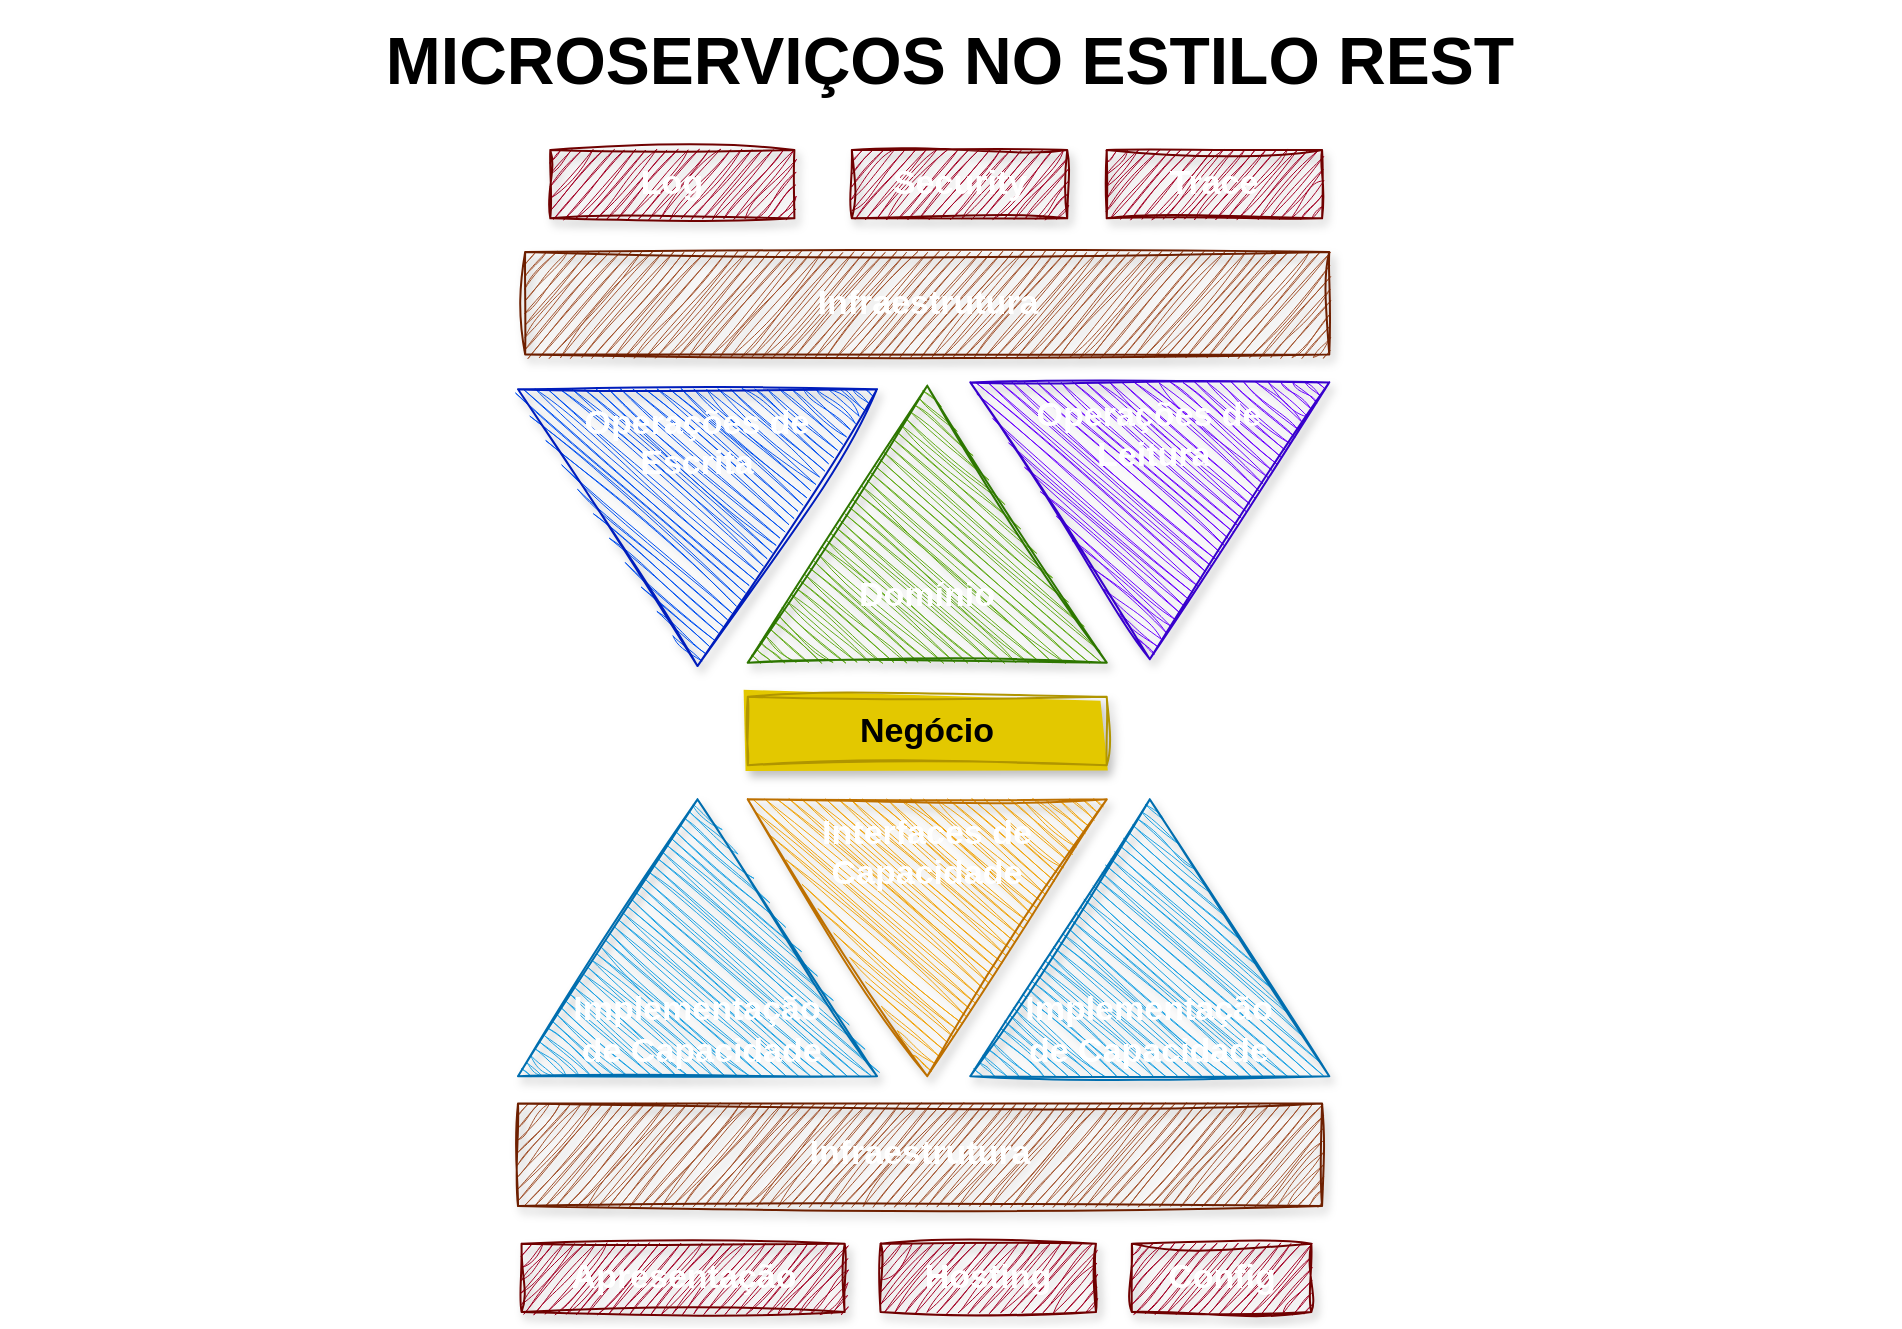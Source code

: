 <mxfile version="21.3.7" type="device" pages="3">
  <diagram id="ENg0h1NTWYW-15PJetn-" name="Comeco">
    <mxGraphModel dx="-3181" dy="688" grid="0" gridSize="10" guides="1" tooltips="1" connect="1" arrows="1" fold="1" page="0" pageScale="1" pageWidth="1169" pageHeight="827" math="0" shadow="0">
      <root>
        <mxCell id="0" />
        <mxCell id="1" parent="0" />
        <mxCell id="_TaeJwtCWB_OS6Gy4rhX-1" value="" style="group;fontSize=17;" connectable="0" vertex="1" parent="1">
          <mxGeometry x="4962" y="169" width="420" height="581" as="geometry" />
        </mxCell>
        <mxCell id="_TaeJwtCWB_OS6Gy4rhX-2" value="Hosting" style="rounded=0;whiteSpace=wrap;html=1;sketch=1;curveFitting=1;jiggle=2;shadow=1;fillColor=#a20025;fontColor=#ffffff;strokeColor=#6F0000;container=0;fontStyle=1;fontSize=17;" vertex="1" parent="_TaeJwtCWB_OS6Gy4rhX-1">
          <mxGeometry x="181.282" y="546.824" width="107.692" height="34.176" as="geometry" />
        </mxCell>
        <mxCell id="_TaeJwtCWB_OS6Gy4rhX-3" value="Config" style="rounded=0;whiteSpace=wrap;html=1;sketch=1;curveFitting=1;jiggle=2;shadow=1;fillColor=#a20025;fontColor=#ffffff;strokeColor=#6F0000;container=0;fontStyle=1;fontSize=17;" vertex="1" parent="_TaeJwtCWB_OS6Gy4rhX-1">
          <mxGeometry x="306.923" y="546.824" width="89.744" height="34.176" as="geometry" />
        </mxCell>
        <mxCell id="_TaeJwtCWB_OS6Gy4rhX-4" value="Domínio&lt;br style=&quot;font-size: 17px;&quot;&gt;&lt;br style=&quot;font-size: 17px;&quot;&gt;" style="triangle;whiteSpace=wrap;html=1;direction=north;rotation=0;verticalAlign=bottom;sketch=1;curveFitting=1;jiggle=2;shadow=1;fillColor=#60a917;fontColor=#ffffff;strokeColor=#2D7600;container=0;fontStyle=1;fontSize=17;" vertex="1" parent="_TaeJwtCWB_OS6Gy4rhX-1">
          <mxGeometry x="114.872" y="117.909" width="179.487" height="138.415" as="geometry" />
        </mxCell>
        <mxCell id="_TaeJwtCWB_OS6Gy4rhX-5" value="&lt;div&gt;Operações de&lt;/div&gt;&lt;div&gt;&amp;nbsp;Leitura&lt;/div&gt;" style="triangle;whiteSpace=wrap;html=1;direction=south;rotation=0;verticalAlign=top;sketch=1;curveFitting=1;jiggle=2;shadow=1;fillColor=#6a00ff;fontColor=#ffffff;strokeColor=#3700CC;container=0;fontStyle=1;fontSize=17;" vertex="1" parent="_TaeJwtCWB_OS6Gy4rhX-1">
          <mxGeometry x="226.154" y="116.2" width="179.487" height="138.415" as="geometry" />
        </mxCell>
        <mxCell id="_TaeJwtCWB_OS6Gy4rhX-6" value="&lt;div&gt;Operações de &lt;br&gt;&lt;/div&gt;&lt;div&gt;Escrita&lt;/div&gt;" style="triangle;whiteSpace=wrap;html=1;direction=south;rotation=0;verticalAlign=top;sketch=1;curveFitting=1;jiggle=2;shadow=1;fillColor=#0050ef;fontColor=#ffffff;strokeColor=#001DBC;container=0;fontStyle=1;fontSize=17;" vertex="1" parent="_TaeJwtCWB_OS6Gy4rhX-1">
          <mxGeometry y="119.618" width="179.487" height="138.415" as="geometry" />
        </mxCell>
        <mxCell id="_TaeJwtCWB_OS6Gy4rhX-7" value="Interfaces de Capacidade" style="triangle;whiteSpace=wrap;html=1;direction=south;rotation=0;verticalAlign=top;sketch=1;curveFitting=1;jiggle=2;shadow=1;fillColor=#f0a30a;fontColor=#FFFFFF;strokeColor=#BD7000;container=0;fontStyle=1;fontSize=17;" vertex="1" parent="_TaeJwtCWB_OS6Gy4rhX-1">
          <mxGeometry x="114.872" y="324.676" width="179.487" height="138.415" as="geometry" />
        </mxCell>
        <mxCell id="_TaeJwtCWB_OS6Gy4rhX-8" value="Implementação &lt;br style=&quot;font-size: 17px;&quot;&gt;de Capacidade" style="triangle;whiteSpace=wrap;html=1;direction=north;rotation=0;verticalAlign=bottom;fontSize=17;sketch=1;curveFitting=1;jiggle=2;shadow=1;fillColor=#1ba1e2;fontColor=#ffffff;strokeColor=#006EAF;container=0;fontStyle=1" vertex="1" parent="_TaeJwtCWB_OS6Gy4rhX-1">
          <mxGeometry x="226.154" y="324.676" width="179.487" height="138.415" as="geometry" />
        </mxCell>
        <mxCell id="_TaeJwtCWB_OS6Gy4rhX-9" value="Implementação&lt;br style=&quot;font-size: 17px;&quot;&gt;&amp;nbsp;de Capacidade" style="triangle;whiteSpace=wrap;html=1;direction=north;rotation=0;verticalAlign=bottom;fontSize=17;sketch=1;curveFitting=1;jiggle=2;shadow=1;fillColor=#1ba1e2;fontColor=#ffffff;strokeColor=#006EAF;container=0;fontStyle=1" vertex="1" parent="_TaeJwtCWB_OS6Gy4rhX-1">
          <mxGeometry y="324.676" width="179.487" height="138.415" as="geometry" />
        </mxCell>
        <mxCell id="_TaeJwtCWB_OS6Gy4rhX-10" value="Infraestrutura" style="rounded=0;whiteSpace=wrap;html=1;sketch=1;curveFitting=1;jiggle=2;shadow=1;fillColor=#a0522d;fontColor=#ffffff;strokeColor=#6D1F00;container=0;fontStyle=1;fontSize=17;" vertex="1" parent="_TaeJwtCWB_OS6Gy4rhX-1">
          <mxGeometry y="476.762" width="402.051" height="51.265" as="geometry" />
        </mxCell>
        <mxCell id="_TaeJwtCWB_OS6Gy4rhX-11" value="Apresentação" style="rounded=0;whiteSpace=wrap;html=1;sketch=1;curveFitting=1;jiggle=2;shadow=1;fillColor=#a20025;strokeColor=#6F0000;container=0;fontColor=#ffffff;fontStyle=1;fontSize=17;" vertex="1" parent="_TaeJwtCWB_OS6Gy4rhX-1">
          <mxGeometry x="1.795" y="546.824" width="161.538" height="34.176" as="geometry" />
        </mxCell>
        <mxCell id="_TaeJwtCWB_OS6Gy4rhX-12" value="Negócio" style="rounded=0;whiteSpace=wrap;html=1;sketch=1;curveFitting=1;jiggle=2;shadow=1;fillColor=#e3c800;fontColor=#000000;strokeColor=#B09500;container=0;fillStyle=solid;fontStyle=1;fontSize=17;" vertex="1" parent="_TaeJwtCWB_OS6Gy4rhX-1">
          <mxGeometry x="114.872" y="273.412" width="179.487" height="34.176" as="geometry" />
        </mxCell>
        <mxCell id="_TaeJwtCWB_OS6Gy4rhX-13" value="Log" style="rounded=0;whiteSpace=wrap;html=1;sketch=1;curveFitting=1;jiggle=2;shadow=1;fillColor=#a20025;fontColor=#ffffff;strokeColor=#6F0000;container=0;fontStyle=1;fontSize=17;" vertex="1" parent="_TaeJwtCWB_OS6Gy4rhX-1">
          <mxGeometry x="16.154" width="122.051" height="34.176" as="geometry" />
        </mxCell>
        <mxCell id="_TaeJwtCWB_OS6Gy4rhX-14" value="Security" style="rounded=0;whiteSpace=wrap;html=1;sketch=1;curveFitting=1;jiggle=2;shadow=1;fillColor=#a20025;fontColor=#ffffff;strokeColor=#6F0000;container=0;fontStyle=1;fontSize=17;" vertex="1" parent="_TaeJwtCWB_OS6Gy4rhX-1">
          <mxGeometry x="166.923" width="107.692" height="34.176" as="geometry" />
        </mxCell>
        <mxCell id="_TaeJwtCWB_OS6Gy4rhX-15" value="Trace" style="rounded=0;whiteSpace=wrap;html=1;sketch=1;curveFitting=1;jiggle=2;shadow=1;fillColor=#a20025;fontColor=#ffffff;strokeColor=#6F0000;container=0;fontStyle=1;fontSize=17;" vertex="1" parent="_TaeJwtCWB_OS6Gy4rhX-1">
          <mxGeometry x="294.358" width="107.692" height="34.176" as="geometry" />
        </mxCell>
        <mxCell id="_TaeJwtCWB_OS6Gy4rhX-16" value="Infraestrutura" style="rounded=0;whiteSpace=wrap;html=1;sketch=1;curveFitting=1;jiggle=2;shadow=1;fillColor=#a0522d;fontColor=#ffffff;strokeColor=#6D1F00;container=0;fontStyle=1;fontSize=17;" vertex="1" parent="_TaeJwtCWB_OS6Gy4rhX-1">
          <mxGeometry x="3.589" y="51.005" width="402.051" height="51.265" as="geometry" />
        </mxCell>
        <mxCell id="_TaeJwtCWB_OS6Gy4rhX-17" value="MICROSERVIÇOS NO ESTILO REST" style="text;html=1;strokeColor=none;fillColor=none;align=center;verticalAlign=middle;whiteSpace=wrap;rounded=0;fontSize=33;fontStyle=1" vertex="1" parent="1">
          <mxGeometry x="4703" y="94" width="950" height="60" as="geometry" />
        </mxCell>
      </root>
    </mxGraphModel>
  </diagram>
  <diagram id="dsohBKo4q0qtYsSsjdRQ" name="Solução">
    <mxGraphModel dx="1372" dy="774" grid="0" gridSize="10" guides="1" tooltips="1" connect="1" arrows="1" fold="1" page="1" pageScale="1" pageWidth="1169" pageHeight="827" math="0" shadow="0">
      <root>
        <mxCell id="0" />
        <mxCell id="1" parent="0" />
        <mxCell id="vSUxjVkxewNvmduJzYRM-4" value="Repassa" style="edgeStyle=none;curved=1;rounded=0;orthogonalLoop=1;jettySize=auto;html=1;entryX=0.5;entryY=0;entryDx=0;entryDy=0;fontSize=12;startSize=8;endSize=8;exitX=0.5;exitY=1;exitDx=0;exitDy=0;shadow=1;fillColor=#e1d5e7;strokeColor=#9673a6;fontColor=#FFFFFF;fontStyle=1;sketch=1;curveFitting=1;jiggle=2;dashed=1;" parent="1" source="vSUxjVkxewNvmduJzYRM-1" target="vSUxjVkxewNvmduJzYRM-3" edge="1">
          <mxGeometry x="0.056" y="28" relative="1" as="geometry">
            <Array as="points">
              <mxPoint x="900" y="519" />
              <mxPoint x="920" y="574" />
            </Array>
            <mxPoint as="offset" />
          </mxGeometry>
        </mxCell>
        <mxCell id="vSUxjVkxewNvmduJzYRM-7" value="Repassa" style="edgeStyle=none;curved=1;rounded=0;orthogonalLoop=1;jettySize=auto;html=1;fontSize=12;startSize=8;endSize=8;shadow=1;fillColor=#e1d5e7;strokeColor=#9673a6;fontColor=#FFFFFF;fontStyle=1;sketch=1;curveFitting=1;jiggle=2;dashed=1;" parent="1" source="vSUxjVkxewNvmduJzYRM-1" target="vSUxjVkxewNvmduJzYRM-6" edge="1">
          <mxGeometry x="0.075" y="-24" relative="1" as="geometry">
            <mxPoint as="offset" />
          </mxGeometry>
        </mxCell>
        <mxCell id="vSUxjVkxewNvmduJzYRM-1" value="Proxy&lt;br&gt;Reverso" style="rounded=0;whiteSpace=wrap;html=1;fontSize=16;shadow=1;fillColor=#ffe6cc;strokeColor=#d79b00;fontColor=#000000;" parent="1" vertex="1">
          <mxGeometry x="817" y="397" width="120" height="60" as="geometry" />
        </mxCell>
        <mxCell id="vSUxjVkxewNvmduJzYRM-5" value="Atualiza" style="edgeStyle=none;curved=1;rounded=0;orthogonalLoop=1;jettySize=auto;html=1;entryX=0;entryY=0.5;entryDx=0;entryDy=0;fontSize=12;startSize=8;endSize=8;shadow=1;fillColor=#e1d5e7;strokeColor=#9673a6;fontColor=#FFFFFF;fontStyle=1;sketch=1;curveFitting=1;jiggle=2;dashed=1;" parent="1" source="vSUxjVkxewNvmduJzYRM-2" target="vSUxjVkxewNvmduJzYRM-3" edge="1">
          <mxGeometry relative="1" as="geometry">
            <Array as="points">
              <mxPoint x="721" y="651" />
            </Array>
          </mxGeometry>
        </mxCell>
        <mxCell id="vSUxjVkxewNvmduJzYRM-2" value="Stock&lt;br&gt;&amp;lt;&amp;lt;ms&amp;gt;&amp;gt;" style="rounded=0;whiteSpace=wrap;html=1;fontSize=16;shadow=1;fillColor=#008a00;strokeColor=#005700;fontColor=#ffffff;" parent="1" vertex="1">
          <mxGeometry x="580" y="724" width="120" height="60" as="geometry" />
        </mxCell>
        <mxCell id="vSUxjVkxewNvmduJzYRM-3" value="Catalog&lt;br&gt;&amp;lt;&amp;lt;ms&amp;gt;&amp;gt;" style="rounded=0;whiteSpace=wrap;html=1;fontSize=16;shadow=1;fillColor=#008a00;strokeColor=#005700;fontColor=#ffffff;" parent="1" vertex="1">
          <mxGeometry x="865" y="640" width="120" height="60" as="geometry" />
        </mxCell>
        <mxCell id="vSUxjVkxewNvmduJzYRM-8" value="Atualiza" style="edgeStyle=none;curved=1;rounded=0;orthogonalLoop=1;jettySize=auto;html=1;exitX=0.5;exitY=1;exitDx=0;exitDy=0;fontSize=12;startSize=8;endSize=8;entryX=0.025;entryY=0.633;entryDx=0;entryDy=0;entryPerimeter=0;shadow=1;fillColor=#e1d5e7;strokeColor=#9673a6;fontColor=#FFFFFF;fontStyle=1;sketch=1;curveFitting=1;jiggle=2;dashed=1;" parent="1" source="vSUxjVkxewNvmduJzYRM-6" target="vSUxjVkxewNvmduJzYRM-2" edge="1">
          <mxGeometry x="-0.069" y="-16" relative="1" as="geometry">
            <Array as="points">
              <mxPoint x="519" y="731" />
            </Array>
            <mxPoint as="offset" />
          </mxGeometry>
        </mxCell>
        <mxCell id="vSUxjVkxewNvmduJzYRM-14" value="Solicita&lt;br&gt;&lt;br&gt;Confirma" style="edgeStyle=none;curved=1;rounded=0;orthogonalLoop=1;jettySize=auto;html=1;entryX=1;entryY=0.5;entryDx=0;entryDy=0;fontSize=12;startSize=8;endSize=8;startArrow=classic;startFill=1;dashed=1;shadow=1;fillColor=#e1d5e7;strokeColor=#9673a6;fontColor=#FFFFFF;fontStyle=1;sketch=1;curveFitting=1;jiggle=2;" parent="1" source="vSUxjVkxewNvmduJzYRM-6" target="vSUxjVkxewNvmduJzYRM-12" edge="1">
          <mxGeometry x="0.157" relative="1" as="geometry">
            <mxPoint as="offset" />
          </mxGeometry>
        </mxCell>
        <mxCell id="vSUxjVkxewNvmduJzYRM-6" value="Sales&lt;br&gt;&amp;lt;&amp;lt;ms&amp;gt;&amp;gt;" style="rounded=0;whiteSpace=wrap;html=1;fontSize=16;shadow=1;fillColor=#008a00;strokeColor=#005700;fontColor=#ffffff;" parent="1" vertex="1">
          <mxGeometry x="498" y="397" width="120" height="60" as="geometry" />
        </mxCell>
        <mxCell id="vSUxjVkxewNvmduJzYRM-12" value="Payment&lt;br&gt;&amp;lt;&amp;lt;ms&amp;gt;&amp;gt;" style="rounded=0;whiteSpace=wrap;html=1;fontSize=16;shadow=1;fillColor=#008a00;strokeColor=#005700;fontColor=#ffffff;" parent="1" vertex="1">
          <mxGeometry x="155" y="397" width="120" height="60" as="geometry" />
        </mxCell>
        <mxCell id="vSUxjVkxewNvmduJzYRM-16" value="Consome" style="edgeStyle=none;curved=1;rounded=0;orthogonalLoop=1;jettySize=auto;html=1;exitX=0.5;exitY=1;exitDx=0;exitDy=0;entryX=0.5;entryY=0;entryDx=0;entryDy=0;fontSize=12;startSize=8;endSize=8;startArrow=classic;startFill=1;fillColor=#e1d5e7;strokeColor=#9673a6;fontColor=#FFFFFF;fontStyle=1;shadow=1;sketch=1;curveFitting=1;jiggle=2;" parent="1" source="vSUxjVkxewNvmduJzYRM-15" target="vSUxjVkxewNvmduJzYRM-1" edge="1">
          <mxGeometry relative="1" as="geometry" />
        </mxCell>
        <mxCell id="vSUxjVkxewNvmduJzYRM-15" value="Aplicação&lt;br&gt;&amp;lt;&amp;lt;frontend&amp;gt;&amp;gt;" style="rounded=0;whiteSpace=wrap;html=1;fontSize=16;shadow=1;fillColor=#0050ef;strokeColor=#001DBC;fontColor=#ffffff;" parent="1" vertex="1">
          <mxGeometry x="817" y="244" width="120" height="60" as="geometry" />
        </mxCell>
        <mxCell id="vSUxjVkxewNvmduJzYRM-9" value="" style="shape=cylinder3;whiteSpace=wrap;html=1;boundedLbl=1;backgroundOutline=1;size=15;fontSize=16;shadow=1;fillColor=#60a917;strokeColor=#2D7600;fontColor=#ffffff;" parent="1" vertex="1">
          <mxGeometry x="958" y="675" width="43" height="51" as="geometry" />
        </mxCell>
        <mxCell id="vSUxjVkxewNvmduJzYRM-10" value="" style="shape=cylinder3;whiteSpace=wrap;html=1;boundedLbl=1;backgroundOutline=1;size=15;fontSize=16;shadow=1;fillColor=#60a917;strokeColor=#2D7600;fontColor=#ffffff;" parent="1" vertex="1">
          <mxGeometry x="672" y="751" width="39" height="50" as="geometry" />
        </mxCell>
        <mxCell id="vSUxjVkxewNvmduJzYRM-11" value="" style="shape=cylinder3;whiteSpace=wrap;html=1;boundedLbl=1;backgroundOutline=1;size=15;fontSize=16;shadow=1;fillColor=#60a917;strokeColor=#2D7600;fontColor=#ffffff;" parent="1" vertex="1">
          <mxGeometry x="590" y="428" width="35" height="47" as="geometry" />
        </mxCell>
        <mxCell id="vSUxjVkxewNvmduJzYRM-13" value="" style="shape=cylinder3;whiteSpace=wrap;html=1;boundedLbl=1;backgroundOutline=1;size=15;fontSize=16;shadow=1;fillColor=#60a917;strokeColor=#2D7600;fontColor=#ffffff;" parent="1" vertex="1">
          <mxGeometry x="142" y="426" width="34" height="51" as="geometry" />
        </mxCell>
        <mxCell id="vSUxjVkxewNvmduJzYRM-20" value="Exposição de APIs" style="shape=callout;whiteSpace=wrap;html=1;perimeter=calloutPerimeter;fontSize=16;position2=0;fillColor=#FFFFCC;strokeColor=default;fontColor=#000000;" parent="1" vertex="1">
          <mxGeometry x="925" y="338" width="142" height="80" as="geometry" />
        </mxCell>
        <mxCell id="vSUxjVkxewNvmduJzYRM-21" value="Gerenciamento de Dados" style="shape=callout;whiteSpace=wrap;html=1;perimeter=calloutPerimeter;fontSize=16;position2=0;fillColor=#FFFFCC;strokeColor=default;fontColor=#000000;" parent="1" vertex="1">
          <mxGeometry x="993" y="607" width="142" height="80" as="geometry" />
        </mxCell>
        <mxCell id="vSUxjVkxewNvmduJzYRM-22" value="Descoberta de Serviços" style="shape=callout;whiteSpace=wrap;html=1;perimeter=calloutPerimeter;fontSize=16;position2=0.24;fillColor=#FFFFCC;strokeColor=default;fontColor=#000000;" parent="1" vertex="1">
          <mxGeometry x="558" y="644" width="142" height="82" as="geometry" />
        </mxCell>
        <mxCell id="vSUxjVkxewNvmduJzYRM-24" value="&lt;h1&gt;Escala em Nível de Solução&lt;/h1&gt;&lt;p&gt;- Separação entre APIs pública e privada&lt;/p&gt;&lt;p&gt;- Separação das bases de dados&lt;/p&gt;&lt;p&gt;- Descoberta de serviços:&lt;/p&gt;&lt;p&gt;&lt;span style=&quot;white-space: pre;&quot;&gt;&#x9;&lt;/span&gt;Torna-se necessário, pois as capacidades estão distribuídas&lt;br&gt;&lt;/p&gt;&lt;p&gt;- Serviços sem estado, dependem de uma base de dados&lt;/p&gt;" style="text;html=1;strokeColor=none;fillColor=none;spacing=5;spacingTop=-20;whiteSpace=wrap;overflow=hidden;rounded=0;fontSize=16;" parent="1" vertex="1">
          <mxGeometry x="42" y="43" width="439" height="328" as="geometry" />
        </mxCell>
      </root>
    </mxGraphModel>
  </diagram>
  <diagram name="Aplicação" id="Pyh75V-ATdoHaMFAmh5D">
    <mxGraphModel dx="2435" dy="1542" grid="0" gridSize="10" guides="1" tooltips="1" connect="1" arrows="1" fold="1" page="1" pageScale="1" pageWidth="1169" pageHeight="827" math="0" shadow="0">
      <root>
        <mxCell id="0" />
        <mxCell id="1" parent="0" />
        <mxCell id="ke3H5Jl4f5g-csK0ggJ8-11" style="edgeStyle=none;curved=1;rounded=0;orthogonalLoop=1;jettySize=auto;html=1;exitX=0.5;exitY=1;exitDx=0;exitDy=0;fontSize=12;startSize=8;endSize=8;shadow=1;sketch=1;curveFitting=1;jiggle=2;fontColor=#000000;" parent="1" source="ke3H5Jl4f5g-csK0ggJ8-2" target="ke3H5Jl4f5g-csK0ggJ8-4" edge="1">
          <mxGeometry relative="1" as="geometry" />
        </mxCell>
        <mxCell id="ke3H5Jl4f5g-csK0ggJ8-2" value="Stock API&lt;br&gt;&amp;lt;&amp;lt;estado&amp;gt;&amp;gt;" style="rounded=0;whiteSpace=wrap;html=1;fontSize=16;sketch=1;curveFitting=1;jiggle=2;shadow=1;fillColor=#f8cecc;strokeColor=#b85450;fillStyle=solid;fontColor=#000000;" parent="1" vertex="1">
          <mxGeometry x="-430" y="-410" width="120" height="60" as="geometry" />
        </mxCell>
        <mxCell id="ke3H5Jl4f5g-csK0ggJ8-17" style="edgeStyle=none;curved=1;rounded=0;orthogonalLoop=1;jettySize=auto;html=1;exitX=1;exitY=0.5;exitDx=0;exitDy=0;exitPerimeter=0;fontSize=12;startSize=8;endSize=8;shadow=1;sketch=1;curveFitting=1;jiggle=2;fontColor=#000000;" parent="1" source="ke3H5Jl4f5g-csK0ggJ8-4" target="ke3H5Jl4f5g-csK0ggJ8-15" edge="1">
          <mxGeometry relative="1" as="geometry">
            <Array as="points">
              <mxPoint x="-278.5" y="-234" />
            </Array>
          </mxGeometry>
        </mxCell>
        <mxCell id="ke3H5Jl4f5g-csK0ggJ8-4" value="Base de Estado" style="shape=cylinder3;whiteSpace=wrap;html=1;boundedLbl=1;backgroundOutline=1;size=15;fontSize=16;sketch=1;curveFitting=1;jiggle=2;shadow=1;fillColor=#ffe6cc;strokeColor=#d79b00;fillStyle=solid;fontColor=#000000;" parent="1" vertex="1">
          <mxGeometry x="-413.5" y="-303" width="87" height="80" as="geometry" />
        </mxCell>
        <mxCell id="ke3H5Jl4f5g-csK0ggJ8-13" style="edgeStyle=none;curved=1;rounded=0;orthogonalLoop=1;jettySize=auto;html=1;exitX=0.5;exitY=1;exitDx=0;exitDy=0;fontSize=12;startSize=8;endSize=8;shadow=1;sketch=1;curveFitting=1;jiggle=2;fontColor=#000000;" parent="1" source="ke3H5Jl4f5g-csK0ggJ8-14" target="ke3H5Jl4f5g-csK0ggJ8-15" edge="1">
          <mxGeometry relative="1" as="geometry" />
        </mxCell>
        <mxCell id="ke3H5Jl4f5g-csK0ggJ8-14" value="Stock API&lt;br&gt;&amp;lt;&amp;lt;consultas&amp;gt;&amp;gt;" style="rounded=0;whiteSpace=wrap;html=1;fontSize=16;sketch=1;curveFitting=1;jiggle=2;shadow=1;fillColor=#e1d5e7;strokeColor=#9673a6;fillStyle=solid;fontColor=#000000;" parent="1" vertex="1">
          <mxGeometry x="-217" y="-408" width="120" height="60" as="geometry" />
        </mxCell>
        <mxCell id="ke3H5Jl4f5g-csK0ggJ8-15" value="Base de Consulta" style="shape=cylinder3;whiteSpace=wrap;html=1;boundedLbl=1;backgroundOutline=1;size=15;fontSize=16;sketch=1;curveFitting=1;jiggle=2;shadow=1;fillColor=#fff2cc;strokeColor=#d6b656;fillStyle=solid;fontColor=#000000;" parent="1" vertex="1">
          <mxGeometry x="-199.5" y="-303" width="85" height="80" as="geometry" />
        </mxCell>
        <mxCell id="ke3H5Jl4f5g-csK0ggJ8-23" value="&lt;h1&gt;Escalando Microserviços Estilo REST&lt;/h1&gt;&lt;p style=&quot;font-size: 19px;&quot;&gt;&lt;b style=&quot;&quot;&gt;&lt;font style=&quot;font-size: 19px;&quot;&gt;- Separação de Comandos e Consultas Verticalmente&lt;/font&gt;&lt;/b&gt;&lt;/p&gt;&lt;p style=&quot;font-size: 19px;&quot;&gt;&lt;b&gt;&lt;font style=&quot;font-size: 19px;&quot;&gt;- Separar as APIS de Escrita e Leitura para reduzir a pressão&lt;/font&gt;&lt;/b&gt;&lt;/p&gt;&lt;p style=&quot;font-size: 19px;&quot;&gt;&lt;font style=&quot;font-size: 19px;&quot;&gt;&lt;span style=&quot;&quot;&gt;&lt;span style=&quot;white-space: pre;&quot;&gt;&amp;nbsp;&amp;nbsp;&amp;nbsp;&amp;nbsp;&lt;/span&gt;&lt;/span&gt;- Containers diferentes para verbos de escrita, ex: &lt;br&gt;&lt;span style=&quot;&quot;&gt;&lt;span style=&quot;white-space: pre;&quot;&gt;&amp;nbsp;&amp;nbsp;&amp;nbsp;&amp;nbsp;&lt;/span&gt;&lt;/span&gt;&lt;span style=&quot;&quot;&gt;&lt;span style=&quot;white-space: pre;&quot;&gt;&amp;nbsp;&amp;nbsp;&amp;nbsp;&amp;nbsp;&lt;/span&gt;&lt;/span&gt;- POST, PUT, DELETE, PATCH&lt;/font&gt;&lt;/p&gt;&lt;p style=&quot;font-size: 19px;&quot;&gt;&lt;font style=&quot;font-size: 19px;&quot;&gt;&lt;span style=&quot;&quot;&gt;&lt;span style=&quot;white-space: pre;&quot;&gt;&amp;nbsp;&amp;nbsp;&amp;nbsp;&amp;nbsp;&lt;/span&gt;&lt;/span&gt;&lt;span style=&quot;&quot;&gt;&lt;span style=&quot;white-space: pre;&quot;&gt;&amp;nbsp;&amp;nbsp;&amp;nbsp;&amp;nbsp;&lt;/span&gt;&lt;/span&gt;- GET, HEAD&lt;br&gt;&lt;/font&gt;&lt;/p&gt;&lt;p style=&quot;font-size: 19px;&quot;&gt;&lt;b&gt;&lt;font style=&quot;font-size: 19px;&quot;&gt;&lt;span style=&quot;background-color: initial;&quot;&gt;- Separar as bases de bados de estado e consultas&lt;/span&gt;&lt;br&gt;&lt;/font&gt;&lt;/b&gt;&lt;/p&gt;&lt;p style=&quot;font-size: 19px;&quot;&gt;&lt;font style=&quot;font-size: 19px;&quot;&gt;&lt;span style=&quot;&quot;&gt;&lt;span style=&quot;white-space: pre;&quot;&gt;&amp;nbsp;&amp;nbsp;&amp;nbsp;&amp;nbsp;&lt;/span&gt;&lt;/span&gt;- Base de escrita, otimizada para escrita:&lt;/font&gt;&lt;/p&gt;&lt;p style=&quot;font-size: 19px;&quot;&gt;&lt;font style=&quot;font-size: 19px;&quot;&gt;&lt;span style=&quot;white-space: pre;&quot;&gt;&#x9;&lt;/span&gt;- índices limitados por chave de negócio&lt;br&gt;&lt;/font&gt;&lt;/p&gt;&lt;p style=&quot;font-size: 19px;&quot;&gt;&lt;font style=&quot;font-size: 19px;&quot;&gt;&lt;span style=&quot;white-space: pre;&quot;&gt;&#x9;&lt;/span&gt;- particionamento conforme características de negócio&lt;br&gt;&lt;/font&gt;&lt;/p&gt;&lt;p style=&quot;font-size: 19px;&quot;&gt;&lt;font style=&quot;font-size: 19px;&quot;&gt;&lt;span style=&quot;&quot;&gt;&lt;span style=&quot;white-space: pre;&quot;&gt;&amp;nbsp;&amp;nbsp;&amp;nbsp;&amp;nbsp;&lt;/span&gt;&lt;/span&gt;- Base de consulta otimizada para consulta:&lt;br&gt;&lt;/font&gt;&lt;/p&gt;&lt;p style=&quot;font-size: 19px;&quot;&gt;&lt;font style=&quot;font-size: 19px;&quot;&gt;&lt;span style=&quot;white-space: pre;&quot;&gt;&#x9;&lt;/span&gt;- muitos indíces&lt;br&gt;&lt;/font&gt;&lt;/p&gt;&lt;p style=&quot;font-size: 19px;&quot;&gt;&lt;font style=&quot;font-size: 19px;&quot;&gt;&lt;span style=&quot;white-space: pre;&quot;&gt;&#x9;&lt;/span&gt;- cache aumentados&lt;br&gt;&lt;/font&gt;&lt;/p&gt;&lt;p style=&quot;font-size: 19px;&quot;&gt;&lt;font style=&quot;font-size: 19px;&quot;&gt;&lt;span style=&quot;white-space: pre;&quot;&gt;&#x9;&lt;/span&gt;- limite total de registros por consultas (paginação)&lt;br&gt;&lt;/font&gt;&lt;/p&gt;&lt;p style=&quot;border-color: var(--border-color); font-size: 19px;&quot;&gt;&lt;b style=&quot;&quot;&gt;&lt;font style=&quot;font-size: 19px;&quot;&gt;- Escala horizontal&amp;nbsp;&lt;/font&gt;&lt;/b&gt;&lt;/p&gt;&lt;div&gt;&amp;nbsp; &amp;nbsp; - Escrita: CAP, Linearidade, Consenso&lt;br&gt;&amp;nbsp; &amp;nbsp; - Leitura: Indexação, Agregação&lt;br&gt;&amp;nbsp; &amp;nbsp;&amp;nbsp;&lt;/div&gt;" style="text;html=1;strokeColor=none;fillColor=none;spacing=5;spacingTop=-20;whiteSpace=wrap;overflow=hidden;rounded=0;fontSize=16;" parent="1" vertex="1">
          <mxGeometry x="-1119" y="-767" width="595" height="695" as="geometry" />
        </mxCell>
        <mxCell id="ke3H5Jl4f5g-csK0ggJ8-24" value="" style="endArrow=none;dashed=1;html=1;dashPattern=1 3;strokeWidth=2;rounded=0;fontSize=12;startSize=8;endSize=8;curved=1;shadow=1;sketch=1;curveFitting=1;jiggle=2;" parent="1" edge="1">
          <mxGeometry width="50" height="50" relative="1" as="geometry">
            <mxPoint x="-293" y="-158" as="sourcePoint" />
            <mxPoint x="-222" y="-499" as="targetPoint" />
          </mxGeometry>
        </mxCell>
        <mxCell id="ke3H5Jl4f5g-csK0ggJ8-25" value="Escrita" style="text;html=1;strokeColor=none;fillColor=none;align=center;verticalAlign=middle;whiteSpace=wrap;rounded=0;fontSize=16;" parent="1" vertex="1">
          <mxGeometry x="-395" y="-487" width="60" height="30" as="geometry" />
        </mxCell>
        <mxCell id="ke3H5Jl4f5g-csK0ggJ8-26" value="Leitura" style="text;html=1;strokeColor=none;fillColor=none;align=center;verticalAlign=middle;whiteSpace=wrap;rounded=0;fontSize=16;" parent="1" vertex="1">
          <mxGeometry x="-162" y="-487" width="60" height="30" as="geometry" />
        </mxCell>
        <mxCell id="J2S2FvyHFh7LDe4v91ih-1" value="&amp;nbsp; Chassi da Aplicação" style="rounded=1;whiteSpace=wrap;html=1;dashed=1;dashPattern=8 8;fillColor=none;align=left;verticalAlign=top;fontStyle=1;shadow=0;fontColor=#7EA6E0;" vertex="1" parent="1">
          <mxGeometry x="557" y="-449" width="200" height="129" as="geometry" />
        </mxCell>
        <mxCell id="J2S2FvyHFh7LDe4v91ih-2" value="&amp;nbsp; &amp;nbsp; &amp;nbsp;Coração do Software" style="rounded=1;whiteSpace=wrap;html=1;dashed=1;dashPattern=8 8;fillColor=none;align=left;verticalAlign=top;fontStyle=1;shadow=0;fontColor=#7EA6E0;" vertex="1" parent="1">
          <mxGeometry x="557" y="-659" width="376" height="200" as="geometry" />
        </mxCell>
        <mxCell id="J2S2FvyHFh7LDe4v91ih-3" value="&amp;nbsp; &amp;nbsp; &amp;nbsp;Pontos Estáveis &lt;br&gt;&amp;nbsp; &amp;nbsp; &amp;nbsp;para Extensão" style="rounded=1;whiteSpace=wrap;html=1;dashed=1;dashPattern=8 8;fillColor=none;align=left;verticalAlign=top;fontStyle=1;shadow=0;fontColor=#7EA6E0;" vertex="1" parent="1">
          <mxGeometry x="277" y="-570" width="274" height="250" as="geometry" />
        </mxCell>
        <mxCell id="J2S2FvyHFh7LDe4v91ih-4" value="Domínio&lt;br&gt;&amp;lt;&amp;lt;entidades&amp;gt;&amp;gt;" style="rounded=0;whiteSpace=wrap;html=1;shadow=1;sketch=1;curveFitting=1;jiggle=2;fillStyle=solid;fillColor=#76608a;fontColor=#ffffff;strokeColor=#432D57;" vertex="1" parent="1">
          <mxGeometry x="607" y="-630" width="120" height="60" as="geometry" />
        </mxCell>
        <mxCell id="J2S2FvyHFh7LDe4v91ih-5" style="edgeStyle=orthogonalEdgeStyle;rounded=0;orthogonalLoop=1;jettySize=auto;html=1;dashed=1;dashPattern=8 8;shadow=1;sketch=1;curveFitting=1;jiggle=2;exitX=0;exitY=0.75;exitDx=0;exitDy=0;" edge="1" parent="1" source="J2S2FvyHFh7LDe4v91ih-7" target="J2S2FvyHFh7LDe4v91ih-9">
          <mxGeometry relative="1" as="geometry" />
        </mxCell>
        <mxCell id="J2S2FvyHFh7LDe4v91ih-6" style="edgeStyle=orthogonalEdgeStyle;rounded=0;orthogonalLoop=1;jettySize=auto;html=1;exitX=0;exitY=0.25;exitDx=0;exitDy=0;entryX=1;entryY=0.5;entryDx=0;entryDy=0;shadow=1;sketch=1;curveFitting=1;jiggle=2;dashed=1;" edge="1" parent="1" source="J2S2FvyHFh7LDe4v91ih-7" target="J2S2FvyHFh7LDe4v91ih-4">
          <mxGeometry relative="1" as="geometry" />
        </mxCell>
        <mxCell id="J2S2FvyHFh7LDe4v91ih-7" value="Negócio&lt;br&gt;&amp;lt;&amp;lt;casos de uso&amp;gt;&amp;gt;" style="rounded=0;whiteSpace=wrap;html=1;shadow=1;sketch=1;curveFitting=1;jiggle=2;fillStyle=solid;fillColor=#a0522d;fontColor=#ffffff;strokeColor=#6D1F00;align=center;" vertex="1" parent="1">
          <mxGeometry x="778" y="-643" width="140" height="176" as="geometry" />
        </mxCell>
        <mxCell id="J2S2FvyHFh7LDe4v91ih-8" style="edgeStyle=orthogonalEdgeStyle;rounded=0;orthogonalLoop=1;jettySize=auto;html=1;entryX=0;entryY=0.5;entryDx=0;entryDy=0;dashed=1;dashPattern=8 8;shadow=1;sketch=1;curveFitting=1;jiggle=2;exitX=0.5;exitY=0;exitDx=0;exitDy=0;" edge="1" parent="1" source="J2S2FvyHFh7LDe4v91ih-9" target="J2S2FvyHFh7LDe4v91ih-4">
          <mxGeometry relative="1" as="geometry">
            <mxPoint x="467" y="-530" as="sourcePoint" />
          </mxGeometry>
        </mxCell>
        <mxCell id="J2S2FvyHFh7LDe4v91ih-9" value="Contrato de Funcionalidades&lt;br&gt;&amp;lt;&amp;lt;abstração&amp;gt;&amp;gt;" style="rounded=0;whiteSpace=wrap;html=1;shadow=1;sketch=1;curveFitting=1;jiggle=2;fillStyle=solid;fillColor=#76608a;fontColor=#ffffff;strokeColor=#432D57;" vertex="1" parent="1">
          <mxGeometry x="407" y="-540" width="120" height="60" as="geometry" />
        </mxCell>
        <mxCell id="J2S2FvyHFh7LDe4v91ih-10" style="edgeStyle=orthogonalEdgeStyle;rounded=0;orthogonalLoop=1;jettySize=auto;html=1;entryX=0.25;entryY=1;entryDx=0;entryDy=0;endArrow=block;endFill=1;shadow=1;sketch=1;curveFitting=1;jiggle=2;" edge="1" parent="1" source="J2S2FvyHFh7LDe4v91ih-11" target="J2S2FvyHFh7LDe4v91ih-9">
          <mxGeometry relative="1" as="geometry" />
        </mxCell>
        <mxCell id="J2S2FvyHFh7LDe4v91ih-11" value="Implementação&lt;br&gt;com Tecnologia&lt;br&gt;&amp;lt;&amp;lt;funcionalidades&amp;gt;&amp;gt;" style="rounded=0;whiteSpace=wrap;html=1;shadow=1;sketch=1;curveFitting=1;jiggle=2;fillStyle=solid;fillColor=#647687;fontColor=#ffffff;strokeColor=#314354;" vertex="1" parent="1">
          <mxGeometry x="347" y="-410" width="120" height="60" as="geometry" />
        </mxCell>
        <mxCell id="J2S2FvyHFh7LDe4v91ih-12" style="edgeStyle=orthogonalEdgeStyle;rounded=0;orthogonalLoop=1;jettySize=auto;html=1;entryX=0.75;entryY=1;entryDx=0;entryDy=0;dashed=1;dashPattern=8 8;shadow=1;sketch=1;curveFitting=1;jiggle=2;exitX=0;exitY=0.25;exitDx=0;exitDy=0;" edge="1" parent="1" source="J2S2FvyHFh7LDe4v91ih-14" target="J2S2FvyHFh7LDe4v91ih-9">
          <mxGeometry relative="1" as="geometry" />
        </mxCell>
        <mxCell id="J2S2FvyHFh7LDe4v91ih-13" style="edgeStyle=orthogonalEdgeStyle;rounded=0;orthogonalLoop=1;jettySize=auto;html=1;shadow=1;sketch=1;curveFitting=1;jiggle=2;dashed=1;dashPattern=8 8;exitX=0;exitY=0.75;exitDx=0;exitDy=0;" edge="1" parent="1" source="J2S2FvyHFh7LDe4v91ih-14" target="J2S2FvyHFh7LDe4v91ih-11">
          <mxGeometry relative="1" as="geometry" />
        </mxCell>
        <mxCell id="J2S2FvyHFh7LDe4v91ih-14" value="Infraestrutura&lt;br&gt;&amp;lt;&amp;lt;suporte&amp;gt;&amp;gt;" style="rounded=0;whiteSpace=wrap;html=1;shadow=1;sketch=1;curveFitting=1;jiggle=2;fillStyle=solid;fillColor=#e3c800;fontColor=#000000;strokeColor=#B09500;" vertex="1" parent="1">
          <mxGeometry x="607" y="-410" width="120" height="60" as="geometry" />
        </mxCell>
        <mxCell id="J2S2FvyHFh7LDe4v91ih-15" style="edgeStyle=orthogonalEdgeStyle;rounded=0;orthogonalLoop=1;jettySize=auto;html=1;entryX=0;entryY=0.5;entryDx=0;entryDy=0;shadow=1;sketch=1;curveFitting=1;jiggle=2;" edge="1" parent="1" source="J2S2FvyHFh7LDe4v91ih-16" target="J2S2FvyHFh7LDe4v91ih-11">
          <mxGeometry relative="1" as="geometry" />
        </mxCell>
        <mxCell id="J2S2FvyHFh7LDe4v91ih-16" value="Logs" style="rounded=0;whiteSpace=wrap;html=1;shadow=1;sketch=1;curveFitting=1;jiggle=2;fillStyle=solid;fillColor=#6d8764;fontColor=#ffffff;strokeColor=#3A5431;" vertex="1" parent="1">
          <mxGeometry x="297" y="-293" width="80" height="35" as="geometry" />
        </mxCell>
        <mxCell id="J2S2FvyHFh7LDe4v91ih-17" style="edgeStyle=orthogonalEdgeStyle;rounded=0;orthogonalLoop=1;jettySize=auto;html=1;entryX=0.25;entryY=1;entryDx=0;entryDy=0;shadow=1;sketch=1;curveFitting=1;jiggle=2;" edge="1" parent="1" source="J2S2FvyHFh7LDe4v91ih-18" target="J2S2FvyHFh7LDe4v91ih-11">
          <mxGeometry relative="1" as="geometry" />
        </mxCell>
        <mxCell id="J2S2FvyHFh7LDe4v91ih-18" value="Segurança" style="rounded=0;whiteSpace=wrap;html=1;shadow=1;sketch=1;curveFitting=1;jiggle=2;fillStyle=solid;fillColor=#6d8764;fontColor=#ffffff;strokeColor=#3A5431;" vertex="1" parent="1">
          <mxGeometry x="347" y="-230" width="80" height="35" as="geometry" />
        </mxCell>
        <mxCell id="J2S2FvyHFh7LDe4v91ih-19" style="edgeStyle=orthogonalEdgeStyle;rounded=0;orthogonalLoop=1;jettySize=auto;html=1;entryX=0.5;entryY=1;entryDx=0;entryDy=0;shadow=1;sketch=1;curveFitting=1;jiggle=2;" edge="1" parent="1" source="J2S2FvyHFh7LDe4v91ih-20" target="J2S2FvyHFh7LDe4v91ih-11">
          <mxGeometry relative="1" as="geometry" />
        </mxCell>
        <mxCell id="J2S2FvyHFh7LDe4v91ih-20" value="Armazenamento" style="rounded=0;whiteSpace=wrap;html=1;shadow=1;sketch=1;curveFitting=1;jiggle=2;fillStyle=solid;fillColor=#6d8764;fontColor=#ffffff;strokeColor=#3A5431;" vertex="1" parent="1">
          <mxGeometry x="397" y="-180" width="100" height="35" as="geometry" />
        </mxCell>
        <mxCell id="J2S2FvyHFh7LDe4v91ih-21" style="edgeStyle=orthogonalEdgeStyle;rounded=0;orthogonalLoop=1;jettySize=auto;html=1;entryX=0.75;entryY=1;entryDx=0;entryDy=0;shadow=1;sketch=1;curveFitting=1;jiggle=2;" edge="1" parent="1" source="J2S2FvyHFh7LDe4v91ih-22" target="J2S2FvyHFh7LDe4v91ih-11">
          <mxGeometry relative="1" as="geometry" />
        </mxCell>
        <mxCell id="J2S2FvyHFh7LDe4v91ih-22" value="Dados Externos" style="rounded=0;whiteSpace=wrap;html=1;shadow=1;sketch=1;curveFitting=1;jiggle=2;fillStyle=solid;fillColor=#6d8764;fontColor=#ffffff;strokeColor=#3A5431;" vertex="1" parent="1">
          <mxGeometry x="467" y="-230" width="100" height="35" as="geometry" />
        </mxCell>
        <mxCell id="J2S2FvyHFh7LDe4v91ih-23" value="&amp;nbsp; &amp;nbsp; &amp;nbsp; Plug&#39;n Play" style="rounded=1;whiteSpace=wrap;html=1;dashed=1;dashPattern=8 8;fillColor=none;align=left;verticalAlign=bottom;fontStyle=1;shadow=0;fontColor=#7EA6E0;" vertex="1" parent="1">
          <mxGeometry x="277" y="-310" width="304" height="190" as="geometry" />
        </mxCell>
        <mxCell id="J2S2FvyHFh7LDe4v91ih-24" value="&lt;h1&gt;Estrutura Base&lt;/h1&gt;&lt;p&gt;- Reduzindo a rigidez&lt;/p&gt;&lt;p&gt;- Controlando a fragilidade&lt;/p&gt;&lt;p&gt;- Impedindo a imobilidade&lt;/p&gt;&lt;p&gt;- Delimitando ponto onde pode haver vicosidade&lt;/p&gt;" style="text;html=1;strokeColor=none;fillColor=none;spacing=5;spacingTop=-20;whiteSpace=wrap;overflow=hidden;rounded=0;" vertex="1" parent="1">
          <mxGeometry x="607" y="-295.5" width="270" height="161" as="geometry" />
        </mxCell>
        <mxCell id="J2S2FvyHFh7LDe4v91ih-25" value="Escrita&lt;br&gt;&amp;lt;&amp;lt;cenários&amp;gt;&amp;gt;" style="rounded=0;whiteSpace=wrap;html=1;shadow=1;sketch=1;curveFitting=1;jiggle=2;fillStyle=solid;fillColor=#fad7ac;strokeColor=#b46504;fontColor=#000000;" vertex="1" parent="1">
          <mxGeometry x="803" y="-620" width="90" height="40" as="geometry" />
        </mxCell>
        <mxCell id="J2S2FvyHFh7LDe4v91ih-26" value="Leitura&lt;br&gt;&amp;lt;&amp;lt;consultas&amp;gt;&amp;gt;" style="rounded=0;whiteSpace=wrap;html=1;shadow=1;sketch=1;curveFitting=1;jiggle=2;fillStyle=solid;fillColor=#fad7ac;strokeColor=#b46504;fontColor=#000000;" vertex="1" parent="1">
          <mxGeometry x="803" y="-520" width="90" height="40" as="geometry" />
        </mxCell>
        <mxCell id="J2S2FvyHFh7LDe4v91ih-27" value="&lt;h1 style=&quot;text-align: left; font-size: 36px;&quot;&gt;Estrutura de Pacotes&lt;/h1&gt;" style="text;html=1;strokeColor=none;fillColor=none;align=center;verticalAlign=middle;whiteSpace=wrap;rounded=0;fontSize=36;" vertex="1" parent="1">
          <mxGeometry x="243" y="-754" width="514" height="30" as="geometry" />
        </mxCell>
      </root>
    </mxGraphModel>
  </diagram>
</mxfile>
